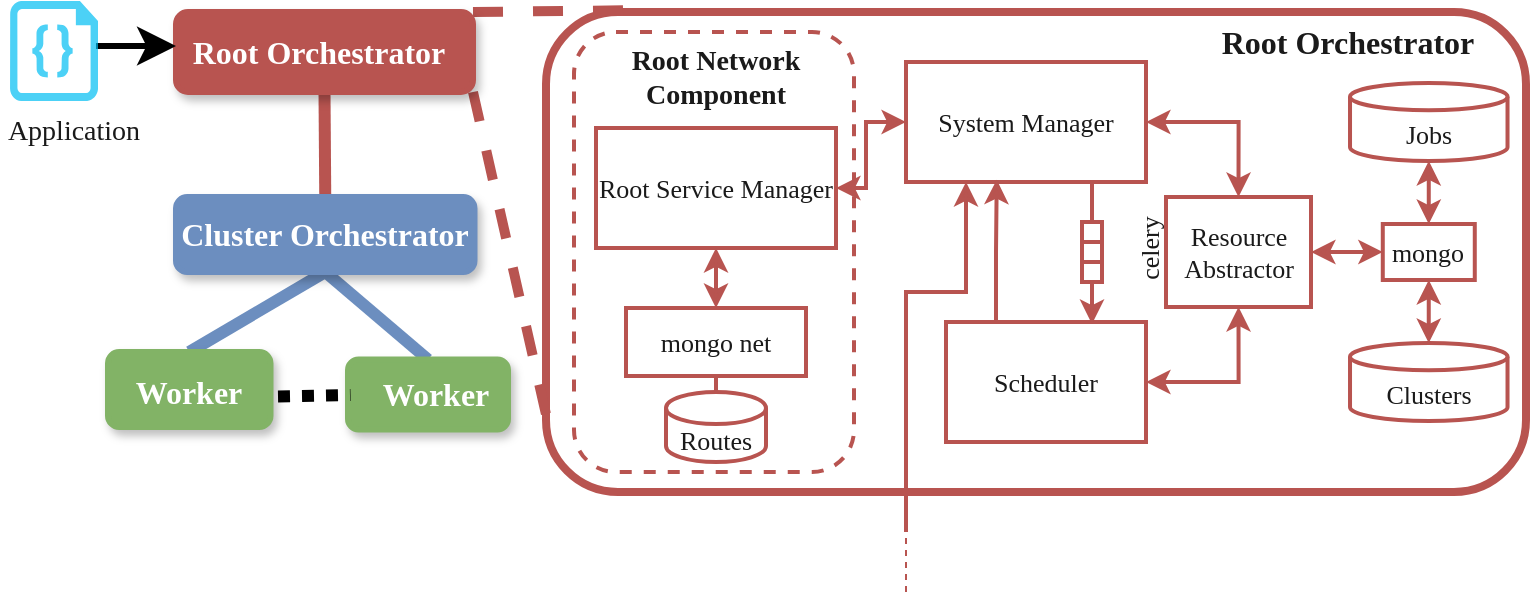 <mxfile version="24.7.17">
  <diagram id="ZdwTuiK6LGV12zfFTO1-" name="Page-1">
    <mxGraphModel dx="1709" dy="603" grid="1" gridSize="10" guides="1" tooltips="1" connect="1" arrows="1" fold="1" page="1" pageScale="1" pageWidth="827" pageHeight="1169" math="0" shadow="0">
      <root>
        <mxCell id="0" />
        <mxCell id="1" parent="0" />
        <mxCell id="b5Y4_zGtjNbEffgwSiQB-1" value="" style="rounded=1;whiteSpace=wrap;html=1;strokeColor=#B85450;fontColor=#1A1A1A;fillColor=none;strokeWidth=4;fontFamily=CMU Sans Serif;fontSize=13;" parent="1" vertex="1">
          <mxGeometry x="-125" y="10" width="490" height="240" as="geometry" />
        </mxCell>
        <mxCell id="ae70bi0Nxy2G-uHJ9-6V-10" style="edgeStyle=orthogonalEdgeStyle;rounded=0;orthogonalLoop=1;jettySize=auto;html=1;exitX=1;exitY=0.5;exitDx=0;exitDy=0;entryX=0.5;entryY=0;entryDx=0;entryDy=0;startArrow=classic;startFill=1;strokeColor=#B85450;fontColor=#1A1A1A;strokeWidth=2;fontFamily=CMU Sans Serif;fontSize=13;" parent="1" source="b5Y4_zGtjNbEffgwSiQB-2" target="ae70bi0Nxy2G-uHJ9-6V-1" edge="1">
          <mxGeometry relative="1" as="geometry" />
        </mxCell>
        <mxCell id="b5Y4_zGtjNbEffgwSiQB-2" value="System Manager" style="rounded=0;whiteSpace=wrap;html=1;strokeColor=#B85450;fontColor=#1A1A1A;fillColor=none;strokeWidth=2;fontFamily=CMU Sans Serif;fontSize=13;" parent="1" vertex="1">
          <mxGeometry x="55" y="35" width="120" height="60" as="geometry" />
        </mxCell>
        <mxCell id="b5Y4_zGtjNbEffgwSiQB-71" style="edgeStyle=orthogonalEdgeStyle;rounded=0;orthogonalLoop=1;jettySize=auto;html=1;exitX=0.25;exitY=0;exitDx=0;exitDy=0;entryX=0.378;entryY=0.981;entryDx=0;entryDy=0;entryPerimeter=0;fontSize=13;startArrow=none;startFill=0;endArrow=classic;endFill=1;strokeColor=#B85450;fontColor=#1A1A1A;strokeWidth=2;fontFamily=CMU Sans Serif;" parent="1" source="b5Y4_zGtjNbEffgwSiQB-4" target="b5Y4_zGtjNbEffgwSiQB-2" edge="1">
          <mxGeometry relative="1" as="geometry" />
        </mxCell>
        <mxCell id="ae70bi0Nxy2G-uHJ9-6V-9" style="edgeStyle=orthogonalEdgeStyle;rounded=0;orthogonalLoop=1;jettySize=auto;html=1;exitX=1;exitY=0.5;exitDx=0;exitDy=0;entryX=0.5;entryY=1;entryDx=0;entryDy=0;startArrow=classic;startFill=1;strokeColor=#B85450;fontColor=#1A1A1A;strokeWidth=2;fontFamily=CMU Sans Serif;fontSize=13;" parent="1" source="b5Y4_zGtjNbEffgwSiQB-4" target="ae70bi0Nxy2G-uHJ9-6V-1" edge="1">
          <mxGeometry relative="1" as="geometry" />
        </mxCell>
        <mxCell id="b5Y4_zGtjNbEffgwSiQB-4" value="Scheduler" style="rounded=0;whiteSpace=wrap;html=1;strokeColor=#B85450;fontColor=#1A1A1A;fillColor=none;strokeWidth=2;fontFamily=CMU Sans Serif;fontSize=13;" parent="1" vertex="1">
          <mxGeometry x="75" y="165" width="100" height="60" as="geometry" />
        </mxCell>
        <mxCell id="b5Y4_zGtjNbEffgwSiQB-5" value="Jobs" style="shape=cylinder3;whiteSpace=wrap;html=1;boundedLbl=1;backgroundOutline=1;size=6.818;strokeColor=#B85450;fontColor=#1A1A1A;fillColor=none;strokeWidth=2;fontFamily=CMU Sans Serif;fontSize=13;" parent="1" vertex="1">
          <mxGeometry x="277.01" y="45.5" width="78.75" height="39" as="geometry" />
        </mxCell>
        <mxCell id="b5Y4_zGtjNbEffgwSiQB-7" value="" style="rounded=1;whiteSpace=wrap;html=1;dashed=1;strokeColor=#B85450;fontColor=#1A1A1A;fillColor=none;strokeWidth=2;fontFamily=CMU Sans Serif;fontSize=13;" parent="1" vertex="1">
          <mxGeometry x="-111" y="20" width="140" height="220" as="geometry" />
        </mxCell>
        <mxCell id="b5Y4_zGtjNbEffgwSiQB-33" style="edgeStyle=orthogonalEdgeStyle;rounded=0;orthogonalLoop=1;jettySize=auto;html=1;exitX=0.5;exitY=1;exitDx=0;exitDy=0;entryX=0.5;entryY=0;entryDx=0;entryDy=0;startArrow=classic;startFill=1;endArrow=classic;endFill=1;strokeColor=#B85450;fontColor=#1A1A1A;strokeWidth=2;fontFamily=CMU Sans Serif;fontSize=13;" parent="1" source="b5Y4_zGtjNbEffgwSiQB-3" target="b5Y4_zGtjNbEffgwSiQB-31" edge="1">
          <mxGeometry relative="1" as="geometry" />
        </mxCell>
        <mxCell id="b5Y4_zGtjNbEffgwSiQB-3" value="Root Service Manager" style="rounded=0;whiteSpace=wrap;html=1;strokeColor=#B85450;fontColor=#1A1A1A;fillColor=none;strokeWidth=2;fontFamily=CMU Sans Serif;fontSize=13;" parent="1" vertex="1">
          <mxGeometry x="-100" y="68" width="120" height="60" as="geometry" />
        </mxCell>
        <mxCell id="b5Y4_zGtjNbEffgwSiQB-6" value="Routes" style="shape=cylinder3;whiteSpace=wrap;html=1;boundedLbl=1;backgroundOutline=1;size=8.0;strokeColor=#B85450;fontColor=#1A1A1A;fillColor=none;strokeWidth=2;fontFamily=CMU Sans Serif;fontSize=13;" parent="1" vertex="1">
          <mxGeometry x="-65" y="200" width="50" height="35" as="geometry" />
        </mxCell>
        <mxCell id="b5Y4_zGtjNbEffgwSiQB-9" value="mongo" style="rounded=0;whiteSpace=wrap;html=1;strokeColor=#B85450;fontColor=#1A1A1A;fillColor=none;strokeWidth=2;fontFamily=CMU Sans Serif;fontSize=13;" parent="1" vertex="1">
          <mxGeometry x="293.39" y="116" width="46" height="28" as="geometry" />
        </mxCell>
        <mxCell id="b5Y4_zGtjNbEffgwSiQB-24" value="" style="group;strokeColor=#B85450;fontColor=#1A1A1A;strokeWidth=2;fontFamily=CMU Sans Serif;fontSize=13;" parent="1" vertex="1" connectable="0">
          <mxGeometry x="143" y="115" width="10" height="30" as="geometry" />
        </mxCell>
        <mxCell id="b5Y4_zGtjNbEffgwSiQB-20" value="" style="rounded=0;whiteSpace=wrap;html=1;strokeColor=#B85450;fontColor=#1A1A1A;fillColor=none;strokeWidth=2;fontFamily=CMU Sans Serif;fontSize=13;" parent="b5Y4_zGtjNbEffgwSiQB-24" vertex="1">
          <mxGeometry width="10" height="10" as="geometry" />
        </mxCell>
        <mxCell id="b5Y4_zGtjNbEffgwSiQB-21" value="" style="rounded=0;whiteSpace=wrap;html=1;strokeColor=#B85450;fontColor=#1A1A1A;fillColor=none;strokeWidth=2;fontFamily=CMU Sans Serif;fontSize=13;" parent="b5Y4_zGtjNbEffgwSiQB-24" vertex="1">
          <mxGeometry y="10" width="10" height="10" as="geometry" />
        </mxCell>
        <mxCell id="b5Y4_zGtjNbEffgwSiQB-22" value="" style="rounded=0;whiteSpace=wrap;html=1;strokeColor=#B85450;fontColor=#1A1A1A;fillColor=none;strokeWidth=2;fontFamily=CMU Sans Serif;fontSize=13;" parent="b5Y4_zGtjNbEffgwSiQB-24" vertex="1">
          <mxGeometry y="20" width="10" height="10" as="geometry" />
        </mxCell>
        <mxCell id="b5Y4_zGtjNbEffgwSiQB-25" value="celery" style="text;html=1;strokeColor=none;fillColor=none;align=center;verticalAlign=middle;whiteSpace=wrap;rounded=0;rotation=-90;fontColor=#1A1A1A;strokeWidth=2;fontFamily=CMU Sans Serif;fontSize=13;" parent="1" vertex="1">
          <mxGeometry x="139" y="118" width="75" height="20" as="geometry" />
        </mxCell>
        <mxCell id="b5Y4_zGtjNbEffgwSiQB-29" style="edgeStyle=orthogonalEdgeStyle;rounded=0;orthogonalLoop=1;jettySize=auto;html=1;exitX=0;exitY=0.5;exitDx=0;exitDy=0;entryX=1;entryY=0.5;entryDx=0;entryDy=0;startArrow=classic;startFill=1;endArrow=classic;endFill=1;strokeColor=#B85450;fontColor=#1A1A1A;strokeWidth=2;fontFamily=CMU Sans Serif;fontSize=13;" parent="1" source="b5Y4_zGtjNbEffgwSiQB-2" target="b5Y4_zGtjNbEffgwSiQB-3" edge="1">
          <mxGeometry relative="1" as="geometry">
            <Array as="points">
              <mxPoint x="35" y="65" />
              <mxPoint x="35" y="98" />
            </Array>
          </mxGeometry>
        </mxCell>
        <mxCell id="b5Y4_zGtjNbEffgwSiQB-34" style="edgeStyle=orthogonalEdgeStyle;rounded=0;orthogonalLoop=1;jettySize=auto;html=1;exitX=0.5;exitY=1;exitDx=0;exitDy=0;entryX=0.5;entryY=0;entryDx=0;entryDy=0;entryPerimeter=0;startArrow=none;startFill=0;endArrow=none;endFill=0;strokeColor=#B85450;fontColor=#1A1A1A;strokeWidth=2;fontFamily=CMU Sans Serif;fontSize=13;" parent="1" source="b5Y4_zGtjNbEffgwSiQB-31" target="b5Y4_zGtjNbEffgwSiQB-6" edge="1">
          <mxGeometry relative="1" as="geometry" />
        </mxCell>
        <mxCell id="b5Y4_zGtjNbEffgwSiQB-31" value="mongo net" style="rounded=0;whiteSpace=wrap;html=1;strokeColor=#B85450;fontColor=#1A1A1A;fillColor=none;strokeWidth=2;fontFamily=CMU Sans Serif;fontSize=13;" parent="1" vertex="1">
          <mxGeometry x="-85" y="158" width="90" height="34" as="geometry" />
        </mxCell>
        <mxCell id="b5Y4_zGtjNbEffgwSiQB-39" value="&lt;b style=&quot;font-size: 16px;&quot;&gt;&lt;font style=&quot;font-size: 16px;&quot;&gt;Root Orchestrator&lt;/font&gt;&lt;/b&gt;" style="text;html=1;strokeColor=none;fillColor=none;align=center;verticalAlign=middle;whiteSpace=wrap;rounded=0;dashed=1;fontColor=#1A1A1A;strokeWidth=2;fontFamily=CMU Sans Serif;fontSize=16;" parent="1" vertex="1">
          <mxGeometry x="206.5" y="10" width="137.5" height="30" as="geometry" />
        </mxCell>
        <mxCell id="b5Y4_zGtjNbEffgwSiQB-40" value="&lt;b style=&quot;font-size: 14px;&quot;&gt;&lt;font style=&quot;font-size: 14px;&quot;&gt;Root Network Component&lt;/font&gt;&lt;/b&gt;" style="text;html=1;strokeColor=none;fillColor=none;align=center;verticalAlign=middle;whiteSpace=wrap;rounded=0;dashed=1;fontColor=#1A1A1A;strokeWidth=2;fontFamily=CMU Sans Serif;fontSize=14;" parent="1" vertex="1">
          <mxGeometry x="-100" y="28" width="120" height="30" as="geometry" />
        </mxCell>
        <mxCell id="b5Y4_zGtjNbEffgwSiQB-74" value="" style="endArrow=classic;startArrow=none;html=1;rounded=0;fontSize=13;entryX=0.25;entryY=1;entryDx=0;entryDy=0;strokeColor=#B85450;fontColor=#1A1A1A;strokeWidth=2;fontFamily=CMU Sans Serif;endFill=1;startFill=0;" parent="1" target="b5Y4_zGtjNbEffgwSiQB-2" edge="1">
          <mxGeometry width="50" height="50" relative="1" as="geometry">
            <mxPoint x="55" y="270" as="sourcePoint" />
            <mxPoint x="105" y="230" as="targetPoint" />
            <Array as="points">
              <mxPoint x="55" y="150" />
              <mxPoint x="85" y="150" />
            </Array>
          </mxGeometry>
        </mxCell>
        <mxCell id="ae70bi0Nxy2G-uHJ9-6V-11" style="edgeStyle=orthogonalEdgeStyle;rounded=0;orthogonalLoop=1;jettySize=auto;html=1;exitX=1;exitY=0.5;exitDx=0;exitDy=0;entryX=0;entryY=0.5;entryDx=0;entryDy=0;startArrow=classic;startFill=1;strokeColor=#B85450;fontColor=#1A1A1A;strokeWidth=2;fontFamily=CMU Sans Serif;fontSize=13;" parent="1" source="ae70bi0Nxy2G-uHJ9-6V-1" target="b5Y4_zGtjNbEffgwSiQB-9" edge="1">
          <mxGeometry relative="1" as="geometry" />
        </mxCell>
        <mxCell id="ae70bi0Nxy2G-uHJ9-6V-1" value="Resource Abstractor" style="rounded=0;whiteSpace=wrap;html=1;strokeColor=#B85450;fontColor=#1A1A1A;fillColor=none;strokeWidth=2;fontFamily=CMU Sans Serif;fontSize=13;" parent="1" vertex="1">
          <mxGeometry x="185" y="102.5" width="72.5" height="55" as="geometry" />
        </mxCell>
        <mxCell id="ae70bi0Nxy2G-uHJ9-6V-5" value="Clusters" style="shape=cylinder3;whiteSpace=wrap;html=1;boundedLbl=1;backgroundOutline=1;size=6.818;strokeColor=#B85450;fontColor=#1A1A1A;fillColor=none;strokeWidth=2;fontFamily=CMU Sans Serif;fontSize=13;" parent="1" vertex="1">
          <mxGeometry x="277.01" y="175.5" width="78.75" height="39" as="geometry" />
        </mxCell>
        <mxCell id="ae70bi0Nxy2G-uHJ9-6V-12" style="edgeStyle=orthogonalEdgeStyle;rounded=0;orthogonalLoop=1;jettySize=auto;html=1;exitX=0.5;exitY=0;exitDx=0;exitDy=0;entryX=0.5;entryY=1;entryDx=0;entryDy=0;entryPerimeter=0;startArrow=classic;startFill=1;strokeColor=#B85450;fontColor=#1A1A1A;strokeWidth=2;fontFamily=CMU Sans Serif;fontSize=13;" parent="1" source="b5Y4_zGtjNbEffgwSiQB-9" target="b5Y4_zGtjNbEffgwSiQB-5" edge="1">
          <mxGeometry relative="1" as="geometry" />
        </mxCell>
        <mxCell id="ae70bi0Nxy2G-uHJ9-6V-13" style="edgeStyle=orthogonalEdgeStyle;rounded=0;orthogonalLoop=1;jettySize=auto;html=1;exitX=0.5;exitY=1;exitDx=0;exitDy=0;entryX=0.5;entryY=0;entryDx=0;entryDy=0;entryPerimeter=0;startArrow=classic;startFill=1;strokeColor=#B85450;fontColor=#1A1A1A;strokeWidth=2;fontFamily=CMU Sans Serif;fontSize=13;" parent="1" source="b5Y4_zGtjNbEffgwSiQB-9" target="ae70bi0Nxy2G-uHJ9-6V-5" edge="1">
          <mxGeometry relative="1" as="geometry" />
        </mxCell>
        <mxCell id="ae70bi0Nxy2G-uHJ9-6V-19" value="" style="endArrow=none;html=1;rounded=0;endSize=0;strokeColor=#B85450;fontColor=#1A1A1A;strokeWidth=2;fontFamily=CMU Sans Serif;fontSize=13;" parent="1" edge="1">
          <mxGeometry width="50" height="50" relative="1" as="geometry">
            <mxPoint x="148" y="95" as="sourcePoint" />
            <mxPoint x="148" y="115" as="targetPoint" />
          </mxGeometry>
        </mxCell>
        <mxCell id="ae70bi0Nxy2G-uHJ9-6V-20" value="" style="endArrow=classic;html=1;rounded=0;strokeColor=#B85450;fontColor=#1A1A1A;strokeWidth=2;fontFamily=CMU Sans Serif;fontSize=13;" parent="1" edge="1">
          <mxGeometry width="50" height="50" relative="1" as="geometry">
            <mxPoint x="148" y="145" as="sourcePoint" />
            <mxPoint x="148" y="166" as="targetPoint" />
          </mxGeometry>
        </mxCell>
        <mxCell id="7DPPI_fn01xbORrIhxtW-2" style="edgeStyle=none;rounded=1;orthogonalLoop=1;jettySize=auto;html=1;exitX=0.5;exitY=1;exitDx=0;exitDy=0;entryX=0.5;entryY=0;entryDx=0;entryDy=0;fontFamily=CMU Sans Serif;fontSize=36;endArrow=none;endFill=0;strokeWidth=6;fillColor=#f8cecc;strokeColor=#b85450;" parent="1" source="7DPPI_fn01xbORrIhxtW-3" target="7DPPI_fn01xbORrIhxtW-7" edge="1">
          <mxGeometry relative="1" as="geometry" />
        </mxCell>
        <mxCell id="7DPPI_fn01xbORrIhxtW-41" style="rounded=0;orthogonalLoop=1;jettySize=auto;html=1;exitX=1;exitY=0;exitDx=0;exitDy=0;entryX=0.102;entryY=-0.004;entryDx=0;entryDy=0;endArrow=none;endFill=0;strokeWidth=5;strokeColor=#B85450;dashed=1;entryPerimeter=0;" parent="1" source="7DPPI_fn01xbORrIhxtW-3" target="b5Y4_zGtjNbEffgwSiQB-1" edge="1">
          <mxGeometry relative="1" as="geometry" />
        </mxCell>
        <mxCell id="7DPPI_fn01xbORrIhxtW-42" style="rounded=0;orthogonalLoop=1;jettySize=auto;html=1;exitX=1;exitY=1;exitDx=0;exitDy=0;entryX=0.002;entryY=0.856;entryDx=0;entryDy=0;endArrow=none;endFill=0;strokeWidth=5;strokeColor=#B85450;dashed=1;entryPerimeter=0;" parent="1" source="7DPPI_fn01xbORrIhxtW-3" target="b5Y4_zGtjNbEffgwSiQB-1" edge="1">
          <mxGeometry relative="1" as="geometry" />
        </mxCell>
        <mxCell id="7DPPI_fn01xbORrIhxtW-3" value="" style="rounded=1;whiteSpace=wrap;html=1;strokeWidth=3;shadow=1;sketch=0;fillColor=#B85450;strokeColor=#b85450;fontFamily=CMU Sans Serif;" parent="1" vertex="1">
          <mxGeometry x="-310" y="10" width="148.5" height="40" as="geometry" />
        </mxCell>
        <mxCell id="7DPPI_fn01xbORrIhxtW-5" style="edgeStyle=none;rounded=1;orthogonalLoop=1;jettySize=auto;html=1;exitX=0.5;exitY=1;exitDx=0;exitDy=0;entryX=0.5;entryY=0;entryDx=0;entryDy=0;fontFamily=CMU Sans Serif;fontSize=36;endArrow=none;endFill=0;strokeWidth=6;fillColor=#dae8fc;strokeColor=#6c8ebf;" parent="1" source="7DPPI_fn01xbORrIhxtW-7" target="7DPPI_fn01xbORrIhxtW-17" edge="1">
          <mxGeometry relative="1" as="geometry" />
        </mxCell>
        <mxCell id="7DPPI_fn01xbORrIhxtW-6" style="edgeStyle=none;rounded=1;orthogonalLoop=1;jettySize=auto;html=1;exitX=0.5;exitY=1;exitDx=0;exitDy=0;entryX=0.5;entryY=0;entryDx=0;entryDy=0;fontFamily=CMU Sans Serif;fontSize=36;endArrow=none;endFill=0;strokeWidth=6;fillColor=#dae8fc;strokeColor=#6c8ebf;" parent="1" source="7DPPI_fn01xbORrIhxtW-7" target="7DPPI_fn01xbORrIhxtW-16" edge="1">
          <mxGeometry relative="1" as="geometry" />
        </mxCell>
        <mxCell id="7DPPI_fn01xbORrIhxtW-7" value="" style="rounded=1;whiteSpace=wrap;html=1;strokeWidth=3;shadow=1;sketch=0;fillColor=#6C8EBF;strokeColor=#6c8ebf;fontFamily=CMU Sans Serif;" parent="1" vertex="1">
          <mxGeometry x="-310" y="102.5" width="149.25" height="37.5" as="geometry" />
        </mxCell>
        <mxCell id="7DPPI_fn01xbORrIhxtW-16" value="" style="rounded=1;whiteSpace=wrap;html=1;strokeWidth=3;shadow=1;sketch=0;fillColor=#82B366;strokeColor=#82B366;fontFamily=CMU Sans Serif;" parent="1" vertex="1">
          <mxGeometry x="-344" y="180" width="81.25" height="37.5" as="geometry" />
        </mxCell>
        <mxCell id="7DPPI_fn01xbORrIhxtW-17" value="" style="rounded=1;whiteSpace=wrap;html=1;strokeWidth=3;shadow=1;sketch=0;fillColor=#82B366;strokeColor=#82b366;fontFamily=CMU Sans Serif;" parent="1" vertex="1">
          <mxGeometry x="-224" y="183.75" width="80" height="35" as="geometry" />
        </mxCell>
        <mxCell id="7DPPI_fn01xbORrIhxtW-18" style="rounded=0;orthogonalLoop=1;jettySize=auto;html=1;exitX=1;exitY=0.5;exitDx=0;exitDy=0;fontFamily=CMU Sans Serif;fontSize=36;dashed=1;endArrow=none;endFill=0;dashPattern=1 1;strokeWidth=6;fontColor=#1A1A1A;" parent="1" edge="1">
          <mxGeometry relative="1" as="geometry">
            <mxPoint x="-259" y="202.2" as="sourcePoint" />
            <mxPoint x="-222.75" y="201.5" as="targetPoint" />
          </mxGeometry>
        </mxCell>
        <mxCell id="7DPPI_fn01xbORrIhxtW-19" style="edgeStyle=none;rounded=1;orthogonalLoop=1;jettySize=auto;html=1;entryX=0;entryY=0.5;entryDx=0;entryDy=0;fontFamily=CMU Sans Serif;fontSize=36;endArrow=none;endFill=0;strokeWidth=6;" parent="1" source="7DPPI_fn01xbORrIhxtW-17" target="7DPPI_fn01xbORrIhxtW-17" edge="1">
          <mxGeometry relative="1" as="geometry" />
        </mxCell>
        <mxCell id="7DPPI_fn01xbORrIhxtW-27" value="&lt;b style=&quot;color: rgb(0 , 0 , 0)&quot;&gt;&lt;font color=&quot;#ffffff&quot; style=&quot;font-size: 16px;&quot;&gt;Root Orchestrator&lt;/font&gt;&lt;/b&gt;" style="text;html=1;strokeColor=none;fillColor=none;align=center;verticalAlign=middle;whiteSpace=wrap;rounded=0;sketch=0;fontColor=#FFFFFF;fontFamily=CMU Sans Serif;" parent="1" vertex="1">
          <mxGeometry x="-314.75" y="14.5" width="153.25" height="30" as="geometry" />
        </mxCell>
        <mxCell id="7DPPI_fn01xbORrIhxtW-30" value="&lt;b style=&quot;color: rgb(0 , 0 , 0)&quot;&gt;&lt;font color=&quot;#ffffff&quot; style=&quot;font-size: 16px;&quot;&gt;Cluster Orchestrator&lt;/font&gt;&lt;/b&gt;" style="text;html=1;strokeColor=none;fillColor=none;align=center;verticalAlign=middle;whiteSpace=wrap;rounded=0;sketch=0;fontColor=#FFFFFF;fontFamily=CMU Sans Serif;" parent="1" vertex="1">
          <mxGeometry x="-328" y="106.25" width="185" height="30" as="geometry" />
        </mxCell>
        <mxCell id="7DPPI_fn01xbORrIhxtW-31" value="&lt;b style=&quot;color: rgb(0 , 0 , 0)&quot;&gt;&lt;font color=&quot;#ffffff&quot; style=&quot;&quot;&gt;&lt;font style=&quot;font-size: 16px;&quot;&gt;Worker&lt;/font&gt;&lt;br&gt;&lt;/font&gt;&lt;/b&gt;" style="text;html=1;strokeColor=none;fillColor=none;align=center;verticalAlign=middle;whiteSpace=wrap;rounded=0;sketch=0;fontColor=#FFFFFF;fontFamily=CMU Sans Serif;" parent="1" vertex="1">
          <mxGeometry x="-339.62" y="184.5" width="72.5" height="30" as="geometry" />
        </mxCell>
        <mxCell id="7DPPI_fn01xbORrIhxtW-32" value="&lt;b style=&quot;color: rgb(0 , 0 , 0)&quot;&gt;&lt;font color=&quot;#ffffff&quot; style=&quot;&quot;&gt;&lt;font style=&quot;font-size: 16px;&quot;&gt;Worker&lt;/font&gt;&lt;br&gt;&lt;/font&gt;&lt;/b&gt;" style="text;html=1;strokeColor=none;fillColor=none;align=center;verticalAlign=middle;whiteSpace=wrap;rounded=0;sketch=0;fontColor=#FFFFFF;fontFamily=CMU Sans Serif;" parent="1" vertex="1">
          <mxGeometry x="-235" y="186.25" width="110" height="30" as="geometry" />
        </mxCell>
        <mxCell id="7DPPI_fn01xbORrIhxtW-35" value="" style="endArrow=classic;html=1;rounded=0;fontFamily=CMU Sans Serif;fontColor=#FFFFFF;startSize=8;endSize=10;strokeWidth=3;curved=1;" parent="1" edge="1">
          <mxGeometry width="50" height="50" relative="1" as="geometry">
            <mxPoint x="-350" y="27" as="sourcePoint" />
            <mxPoint x="-310" y="27" as="targetPoint" />
          </mxGeometry>
        </mxCell>
        <mxCell id="7DPPI_fn01xbORrIhxtW-36" value="&lt;font style=&quot;font-size: 14px;&quot;&gt;Application&lt;/font&gt;" style="text;html=1;strokeColor=none;fillColor=none;align=center;verticalAlign=middle;whiteSpace=wrap;rounded=0;glass=0;sketch=0;fontFamily=CMU Sans Serif;fontColor=#1A1A1A;opacity=70;labelBackgroundColor=none;" parent="1" vertex="1">
          <mxGeometry x="-398" y="54.5" width="74" height="30" as="geometry" />
        </mxCell>
        <mxCell id="7DPPI_fn01xbORrIhxtW-37" value="" style="verticalLabelPosition=bottom;html=1;verticalAlign=top;align=center;strokeColor=none;fillColor=#00BEF2;shape=mxgraph.azure.code_file;pointerEvents=1;rounded=1;glass=0;labelBackgroundColor=default;labelBorderColor=#000000;sketch=0;fontFamily=CMU Sans Serif;fontSize=28;fontColor=#000000;opacity=70;" parent="1" vertex="1">
          <mxGeometry x="-393" y="4.5" width="44" height="50" as="geometry" />
        </mxCell>
        <mxCell id="7DPPI_fn01xbORrIhxtW-43" value="" style="endArrow=none;html=1;rounded=0;strokeColor=#B85450;dashed=1;fontFamily=CMU Sans Serif;fontColor=#1A1A1A;" parent="1" edge="1">
          <mxGeometry width="50" height="50" relative="1" as="geometry">
            <mxPoint x="55" y="300" as="sourcePoint" />
            <mxPoint x="55" y="270" as="targetPoint" />
          </mxGeometry>
        </mxCell>
      </root>
    </mxGraphModel>
  </diagram>
</mxfile>
